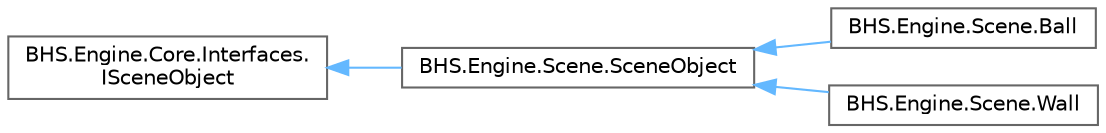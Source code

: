 digraph "Иерархия классов. Графический вид."
{
 // LATEX_PDF_SIZE
  bgcolor="transparent";
  edge [fontname=Helvetica,fontsize=10,labelfontname=Helvetica,labelfontsize=10];
  node [fontname=Helvetica,fontsize=10,shape=box,height=0.2,width=0.4];
  rankdir="LR";
  Node0 [id="Node000000",label="BHS.Engine.Core.Interfaces.\lISceneObject",height=0.2,width=0.4,color="grey40", fillcolor="white", style="filled",URL="$interfaceBHS_1_1Engine_1_1Core_1_1Interfaces_1_1ISceneObject.html",tooltip="Интерфейс для всех объектов сцены"];
  Node0 -> Node1 [id="edge2_Node000000_Node000001",dir="back",color="steelblue1",style="solid",tooltip=" "];
  Node1 [id="Node000001",label="BHS.Engine.Scene.SceneObject",height=0.2,width=0.4,color="grey40", fillcolor="white", style="filled",URL="$classBHS_1_1Engine_1_1Scene_1_1SceneObject.html",tooltip="Базовый класс для всех объектов сцены - стены и шарики"];
  Node1 -> Node2 [id="edge3_Node000001_Node000002",dir="back",color="steelblue1",style="solid",tooltip=" "];
  Node2 [id="Node000002",label="BHS.Engine.Scene.Ball",height=0.2,width=0.4,color="grey40", fillcolor="white", style="filled",URL="$classBHS_1_1Engine_1_1Scene_1_1Ball.html",tooltip="Шарик - окружность с радиусом и скоростью для физической симуляции"];
  Node1 -> Node3 [id="edge4_Node000001_Node000003",dir="back",color="steelblue1",style="solid",tooltip=" "];
  Node3 [id="Node000003",label="BHS.Engine.Scene.Wall",height=0.2,width=0.4,color="grey40", fillcolor="white", style="filled",URL="$classBHS_1_1Engine_1_1Scene_1_1Wall.html",tooltip="Стена - отрезок между двумя точками для коллизий"];
}
